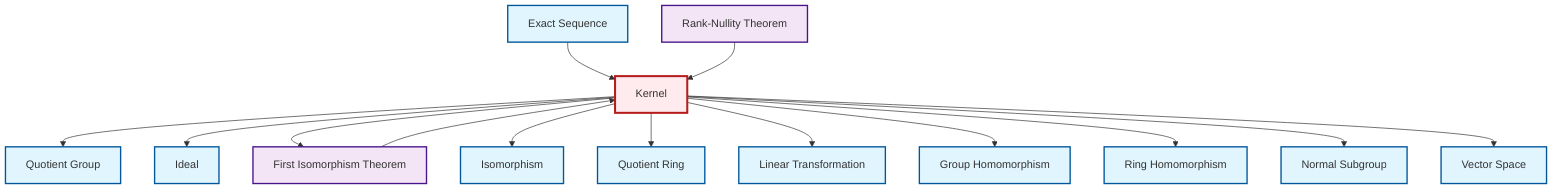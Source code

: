 graph TD
    classDef definition fill:#e1f5fe,stroke:#01579b,stroke-width:2px
    classDef theorem fill:#f3e5f5,stroke:#4a148c,stroke-width:2px
    classDef axiom fill:#fff3e0,stroke:#e65100,stroke-width:2px
    classDef example fill:#e8f5e9,stroke:#1b5e20,stroke-width:2px
    classDef current fill:#ffebee,stroke:#b71c1c,stroke-width:3px
    thm-rank-nullity["Rank-Nullity Theorem"]:::theorem
    def-vector-space["Vector Space"]:::definition
    def-quotient-ring["Quotient Ring"]:::definition
    def-homomorphism["Group Homomorphism"]:::definition
    def-quotient-group["Quotient Group"]:::definition
    def-ring-homomorphism["Ring Homomorphism"]:::definition
    def-isomorphism["Isomorphism"]:::definition
    def-linear-transformation["Linear Transformation"]:::definition
    def-normal-subgroup["Normal Subgroup"]:::definition
    def-exact-sequence["Exact Sequence"]:::definition
    def-ideal["Ideal"]:::definition
    def-kernel["Kernel"]:::definition
    thm-first-isomorphism["First Isomorphism Theorem"]:::theorem
    def-kernel --> def-quotient-group
    def-kernel --> def-ideal
    def-exact-sequence --> def-kernel
    def-kernel --> thm-first-isomorphism
    thm-rank-nullity --> def-kernel
    def-kernel --> def-isomorphism
    def-kernel --> def-quotient-ring
    def-kernel --> def-linear-transformation
    def-kernel --> def-homomorphism
    thm-first-isomorphism --> def-kernel
    def-kernel --> def-ring-homomorphism
    def-kernel --> def-normal-subgroup
    def-kernel --> def-vector-space
    class def-kernel current